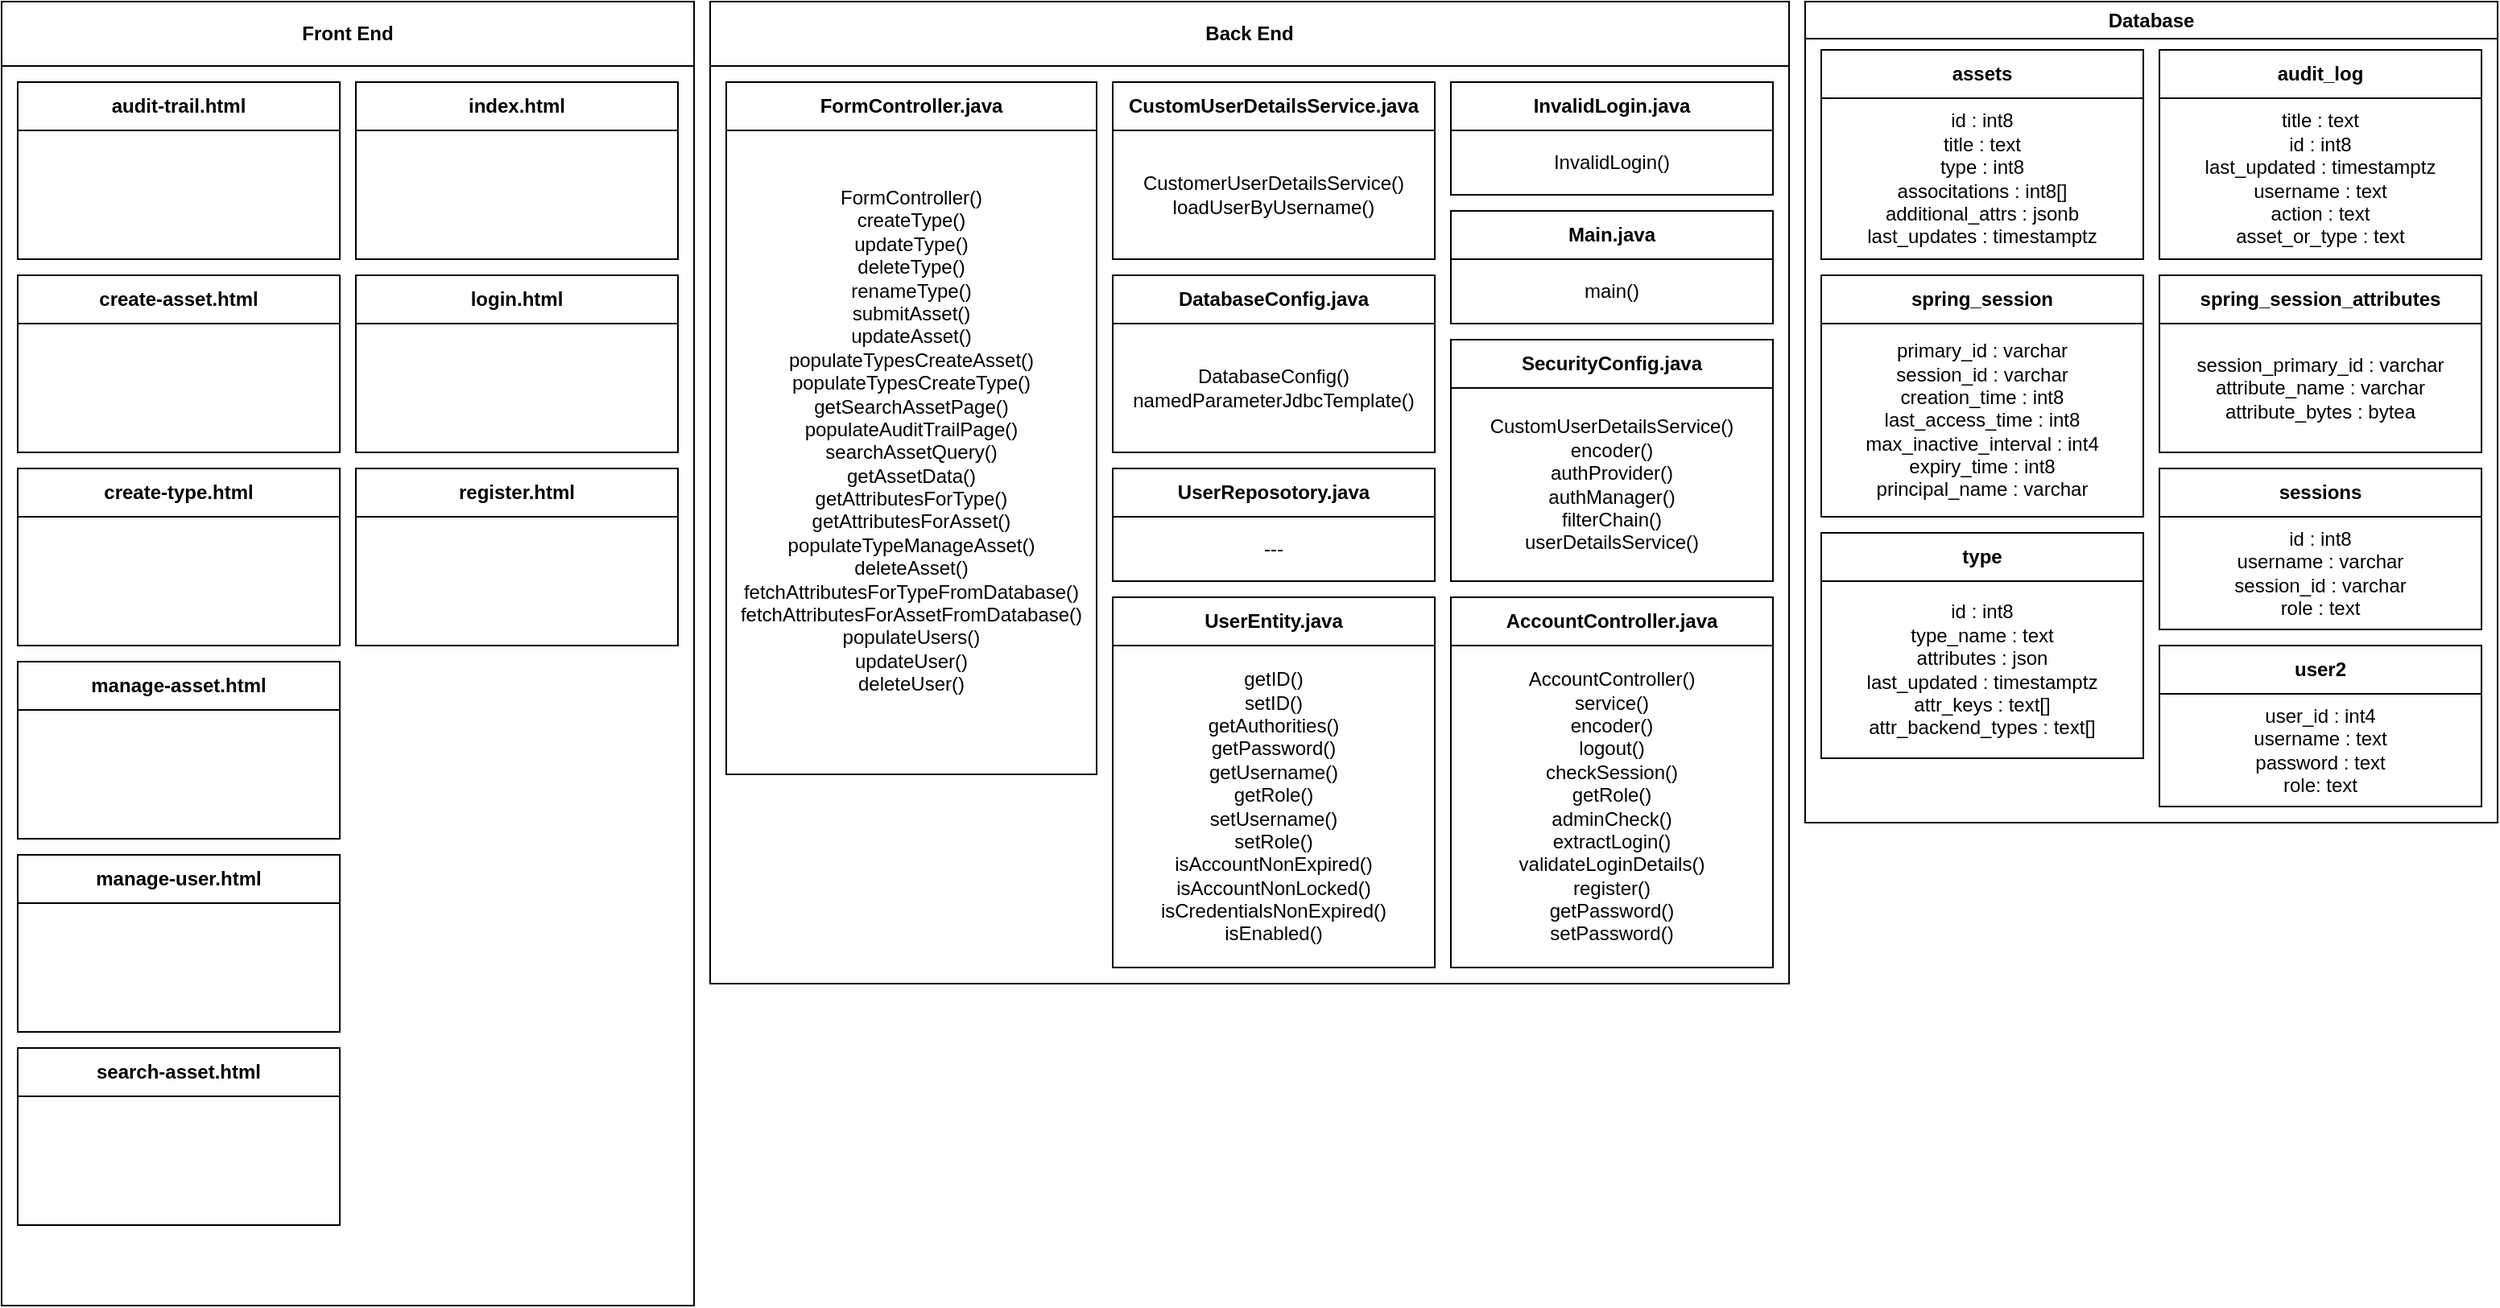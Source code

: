 <mxfile version="23.1.5" type="device">
  <diagram name="Page-1" id="bBArENPze_WZkHC25wu2">
    <mxGraphModel dx="2286" dy="844" grid="1" gridSize="10" guides="1" tooltips="1" connect="1" arrows="1" fold="1" page="0" pageScale="1" pageWidth="827" pageHeight="1169" math="0" shadow="0">
      <root>
        <mxCell id="0" />
        <mxCell id="1" parent="0" />
        <mxCell id="CBkBvnG_m12OV5zRL0R5-1" value="Back End" style="swimlane;whiteSpace=wrap;html=1;startSize=40;" vertex="1" parent="1">
          <mxGeometry x="130" y="40" width="670" height="610" as="geometry" />
        </mxCell>
        <mxCell id="CBkBvnG_m12OV5zRL0R5-4" value="AccountController.java" style="swimlane;whiteSpace=wrap;html=1;startSize=30;" vertex="1" parent="CBkBvnG_m12OV5zRL0R5-1">
          <mxGeometry x="460" y="370" width="200" height="230" as="geometry" />
        </mxCell>
        <mxCell id="CBkBvnG_m12OV5zRL0R5-14" value="AccountController()&lt;br&gt;service()&lt;br&gt;encoder()&lt;br&gt;logout()&lt;br&gt;checkSession()&lt;br&gt;getRole()&lt;div&gt;adminCheck()&lt;br style=&quot;border-color: var(--border-color);&quot;&gt;&lt;/div&gt;&lt;div&gt;extractLogin()&lt;br style=&quot;border-color: var(--border-color);&quot;&gt;&lt;/div&gt;&lt;div&gt;validateLoginDetails()&lt;/div&gt;&lt;div&gt;register()&lt;br style=&quot;border-color: var(--border-color);&quot;&gt;&lt;/div&gt;&lt;div&gt;getPassword()&lt;/div&gt;&lt;div&gt;setPassword()&lt;/div&gt;" style="whiteSpace=wrap;html=1;" vertex="1" parent="CBkBvnG_m12OV5zRL0R5-4">
          <mxGeometry y="30" width="200" height="200" as="geometry" />
        </mxCell>
        <mxCell id="CBkBvnG_m12OV5zRL0R5-5" value="CustomUserDetailsService.java" style="swimlane;whiteSpace=wrap;html=1;startSize=30;" vertex="1" parent="CBkBvnG_m12OV5zRL0R5-1">
          <mxGeometry x="250" y="50" width="200" height="110" as="geometry" />
        </mxCell>
        <mxCell id="CBkBvnG_m12OV5zRL0R5-15" value="CustomerUserDetailsService()&lt;br&gt;loadUserByUsername()" style="whiteSpace=wrap;html=1;" vertex="1" parent="CBkBvnG_m12OV5zRL0R5-5">
          <mxGeometry y="30" width="200" height="80" as="geometry" />
        </mxCell>
        <mxCell id="CBkBvnG_m12OV5zRL0R5-6" value="DatabaseConfig.java" style="swimlane;whiteSpace=wrap;html=1;startSize=30;" vertex="1" parent="CBkBvnG_m12OV5zRL0R5-1">
          <mxGeometry x="250" y="170" width="200" height="110" as="geometry" />
        </mxCell>
        <mxCell id="CBkBvnG_m12OV5zRL0R5-16" value="DatabaseConfig()&lt;br&gt;namedParameterJdbcTemplate()" style="whiteSpace=wrap;html=1;" vertex="1" parent="CBkBvnG_m12OV5zRL0R5-6">
          <mxGeometry y="30" width="200" height="80" as="geometry" />
        </mxCell>
        <mxCell id="CBkBvnG_m12OV5zRL0R5-8" value="InvalidLogin.java" style="swimlane;whiteSpace=wrap;html=1;startSize=30;" vertex="1" parent="CBkBvnG_m12OV5zRL0R5-1">
          <mxGeometry x="460" y="50" width="200" height="70" as="geometry" />
        </mxCell>
        <mxCell id="CBkBvnG_m12OV5zRL0R5-17" value="InvalidLogin()" style="whiteSpace=wrap;html=1;" vertex="1" parent="CBkBvnG_m12OV5zRL0R5-8">
          <mxGeometry y="30" width="200" height="40" as="geometry" />
        </mxCell>
        <mxCell id="CBkBvnG_m12OV5zRL0R5-9" value="Main.java" style="swimlane;whiteSpace=wrap;html=1;startSize=30;" vertex="1" parent="CBkBvnG_m12OV5zRL0R5-1">
          <mxGeometry x="460" y="130" width="200" height="70" as="geometry" />
        </mxCell>
        <mxCell id="CBkBvnG_m12OV5zRL0R5-19" value="main()" style="whiteSpace=wrap;html=1;" vertex="1" parent="CBkBvnG_m12OV5zRL0R5-9">
          <mxGeometry y="30" width="200" height="40" as="geometry" />
        </mxCell>
        <mxCell id="CBkBvnG_m12OV5zRL0R5-10" value="SecurityConfig.java" style="swimlane;whiteSpace=wrap;html=1;startSize=30;" vertex="1" parent="CBkBvnG_m12OV5zRL0R5-1">
          <mxGeometry x="460" y="210" width="200" height="150" as="geometry" />
        </mxCell>
        <mxCell id="CBkBvnG_m12OV5zRL0R5-20" value="CustomUserDetailsService()&lt;div&gt;encoder()&lt;/div&gt;&lt;div&gt;authProvider()&lt;/div&gt;&lt;div&gt;authManager()&lt;/div&gt;&lt;div&gt;filterChain()&lt;/div&gt;&lt;div&gt;userDetailsService()&lt;/div&gt;" style="whiteSpace=wrap;html=1;" vertex="1" parent="CBkBvnG_m12OV5zRL0R5-10">
          <mxGeometry y="30" width="200" height="120" as="geometry" />
        </mxCell>
        <mxCell id="CBkBvnG_m12OV5zRL0R5-12" value="UserReposotory.java" style="swimlane;whiteSpace=wrap;html=1;startSize=30;" vertex="1" parent="CBkBvnG_m12OV5zRL0R5-1">
          <mxGeometry x="250" y="290" width="200" height="70" as="geometry" />
        </mxCell>
        <mxCell id="CBkBvnG_m12OV5zRL0R5-24" value="---" style="whiteSpace=wrap;html=1;" vertex="1" parent="CBkBvnG_m12OV5zRL0R5-12">
          <mxGeometry y="30" width="200" height="40" as="geometry" />
        </mxCell>
        <mxCell id="CBkBvnG_m12OV5zRL0R5-11" value="UserEntity.java" style="swimlane;whiteSpace=wrap;html=1;startSize=30;" vertex="1" parent="CBkBvnG_m12OV5zRL0R5-1">
          <mxGeometry x="250" y="370" width="200" height="230" as="geometry" />
        </mxCell>
        <mxCell id="CBkBvnG_m12OV5zRL0R5-25" value="getID()&lt;br&gt;setID()&lt;br&gt;getAuthorities()&lt;br&gt;getPassword()&lt;br&gt;getUsername()&lt;br&gt;getRole()&lt;br&gt;setUsername()&lt;br&gt;setRole()&lt;br&gt;isAccountNonExpired()&lt;div&gt;isAccountNonLocked()&lt;br&gt;&lt;/div&gt;&lt;div&gt;isCredentialsNonExpired()&lt;br&gt;&lt;/div&gt;&lt;div&gt;isEnabled()&lt;/div&gt;" style="whiteSpace=wrap;html=1;" vertex="1" parent="CBkBvnG_m12OV5zRL0R5-11">
          <mxGeometry y="30" width="200" height="200" as="geometry" />
        </mxCell>
        <mxCell id="CBkBvnG_m12OV5zRL0R5-7" value="FormController.java" style="swimlane;whiteSpace=wrap;html=1;startSize=30;" vertex="1" parent="CBkBvnG_m12OV5zRL0R5-1">
          <mxGeometry x="10" y="50" width="230" height="430" as="geometry" />
        </mxCell>
        <mxCell id="CBkBvnG_m12OV5zRL0R5-26" value="FormController()&lt;br&gt;createType()&lt;br&gt;updateType()&lt;br&gt;deleteType()&lt;br&gt;renameType()&lt;br&gt;submitAsset()&lt;br&gt;updateAsset()&lt;br&gt;populateTypesCreateAsset()&lt;br&gt;populateTypesCreateType()&lt;br&gt;getSearchAssetPage()&lt;br&gt;populateAuditTrailPage()&lt;br&gt;searchAssetQuery()&lt;br&gt;getAssetData()&lt;br&gt;getAttributesForType()&lt;br&gt;getAttributesForAsset()&lt;br&gt;populateTypeManageAsset()&lt;br&gt;deleteAsset()&lt;br&gt;fetchAttributesForTypeFromDatabase()&lt;br&gt;fetchAttributesForAssetFromDatabase()&lt;br&gt;populateUsers()&lt;br&gt;updateUser()&lt;br&gt;deleteUser()&lt;div&gt;&lt;br/&gt;&lt;/div&gt;" style="whiteSpace=wrap;html=1;" vertex="1" parent="CBkBvnG_m12OV5zRL0R5-7">
          <mxGeometry y="30" width="230" height="400" as="geometry" />
        </mxCell>
        <mxCell id="CBkBvnG_m12OV5zRL0R5-2" value="Front End" style="swimlane;whiteSpace=wrap;html=1;startSize=40;" vertex="1" parent="1">
          <mxGeometry x="-310" y="40" width="430" height="810" as="geometry" />
        </mxCell>
        <mxCell id="CBkBvnG_m12OV5zRL0R5-27" value="index.html" style="swimlane;whiteSpace=wrap;html=1;startSize=30;" vertex="1" parent="CBkBvnG_m12OV5zRL0R5-2">
          <mxGeometry x="220" y="50" width="200" height="110" as="geometry" />
        </mxCell>
        <mxCell id="CBkBvnG_m12OV5zRL0R5-28" value="" style="whiteSpace=wrap;html=1;" vertex="1" parent="CBkBvnG_m12OV5zRL0R5-27">
          <mxGeometry y="30" width="200" height="80" as="geometry" />
        </mxCell>
        <mxCell id="CBkBvnG_m12OV5zRL0R5-29" value="login.html" style="swimlane;whiteSpace=wrap;html=1;startSize=30;" vertex="1" parent="CBkBvnG_m12OV5zRL0R5-2">
          <mxGeometry x="220" y="170" width="200" height="110" as="geometry" />
        </mxCell>
        <mxCell id="CBkBvnG_m12OV5zRL0R5-30" value="" style="whiteSpace=wrap;html=1;" vertex="1" parent="CBkBvnG_m12OV5zRL0R5-29">
          <mxGeometry y="30" width="200" height="80" as="geometry" />
        </mxCell>
        <mxCell id="CBkBvnG_m12OV5zRL0R5-33" value="register.html" style="swimlane;whiteSpace=wrap;html=1;startSize=30;" vertex="1" parent="CBkBvnG_m12OV5zRL0R5-2">
          <mxGeometry x="220" y="290" width="200" height="110" as="geometry" />
        </mxCell>
        <mxCell id="CBkBvnG_m12OV5zRL0R5-34" value="" style="whiteSpace=wrap;html=1;" vertex="1" parent="CBkBvnG_m12OV5zRL0R5-33">
          <mxGeometry y="30" width="200" height="80" as="geometry" />
        </mxCell>
        <mxCell id="CBkBvnG_m12OV5zRL0R5-35" value="audit-trail.html" style="swimlane;whiteSpace=wrap;html=1;startSize=30;" vertex="1" parent="CBkBvnG_m12OV5zRL0R5-2">
          <mxGeometry x="10" y="50" width="200" height="110" as="geometry" />
        </mxCell>
        <mxCell id="CBkBvnG_m12OV5zRL0R5-36" value="" style="whiteSpace=wrap;html=1;" vertex="1" parent="CBkBvnG_m12OV5zRL0R5-35">
          <mxGeometry y="30" width="200" height="80" as="geometry" />
        </mxCell>
        <mxCell id="CBkBvnG_m12OV5zRL0R5-37" value="create-asset.html" style="swimlane;whiteSpace=wrap;html=1;startSize=30;" vertex="1" parent="CBkBvnG_m12OV5zRL0R5-2">
          <mxGeometry x="10" y="170" width="200" height="110" as="geometry" />
        </mxCell>
        <mxCell id="CBkBvnG_m12OV5zRL0R5-38" value="" style="whiteSpace=wrap;html=1;" vertex="1" parent="CBkBvnG_m12OV5zRL0R5-37">
          <mxGeometry y="30" width="200" height="80" as="geometry" />
        </mxCell>
        <mxCell id="CBkBvnG_m12OV5zRL0R5-39" value="create-type.html" style="swimlane;whiteSpace=wrap;html=1;startSize=30;" vertex="1" parent="CBkBvnG_m12OV5zRL0R5-2">
          <mxGeometry x="10" y="290" width="200" height="110" as="geometry" />
        </mxCell>
        <mxCell id="CBkBvnG_m12OV5zRL0R5-40" value="" style="whiteSpace=wrap;html=1;" vertex="1" parent="CBkBvnG_m12OV5zRL0R5-39">
          <mxGeometry y="30" width="200" height="80" as="geometry" />
        </mxCell>
        <mxCell id="CBkBvnG_m12OV5zRL0R5-41" value="manage-asset.html" style="swimlane;whiteSpace=wrap;html=1;startSize=30;" vertex="1" parent="CBkBvnG_m12OV5zRL0R5-2">
          <mxGeometry x="10" y="410" width="200" height="110" as="geometry" />
        </mxCell>
        <mxCell id="CBkBvnG_m12OV5zRL0R5-42" value="" style="whiteSpace=wrap;html=1;" vertex="1" parent="CBkBvnG_m12OV5zRL0R5-41">
          <mxGeometry y="30" width="200" height="80" as="geometry" />
        </mxCell>
        <mxCell id="CBkBvnG_m12OV5zRL0R5-43" value="manage-user.html" style="swimlane;whiteSpace=wrap;html=1;startSize=30;" vertex="1" parent="CBkBvnG_m12OV5zRL0R5-2">
          <mxGeometry x="10" y="530" width="200" height="110" as="geometry" />
        </mxCell>
        <mxCell id="CBkBvnG_m12OV5zRL0R5-44" value="" style="whiteSpace=wrap;html=1;" vertex="1" parent="CBkBvnG_m12OV5zRL0R5-43">
          <mxGeometry y="30" width="200" height="80" as="geometry" />
        </mxCell>
        <mxCell id="CBkBvnG_m12OV5zRL0R5-47" value="search-asset.html" style="swimlane;whiteSpace=wrap;html=1;startSize=30;" vertex="1" parent="CBkBvnG_m12OV5zRL0R5-2">
          <mxGeometry x="10" y="650" width="200" height="110" as="geometry" />
        </mxCell>
        <mxCell id="CBkBvnG_m12OV5zRL0R5-48" value="" style="whiteSpace=wrap;html=1;" vertex="1" parent="CBkBvnG_m12OV5zRL0R5-47">
          <mxGeometry y="30" width="200" height="80" as="geometry" />
        </mxCell>
        <mxCell id="CBkBvnG_m12OV5zRL0R5-3" value="Database" style="swimlane;whiteSpace=wrap;html=1;" vertex="1" parent="1">
          <mxGeometry x="810" y="40" width="430" height="510" as="geometry" />
        </mxCell>
        <mxCell id="CBkBvnG_m12OV5zRL0R5-51" value="assets" style="swimlane;whiteSpace=wrap;html=1;startSize=30;" vertex="1" parent="CBkBvnG_m12OV5zRL0R5-3">
          <mxGeometry x="10" y="30" width="200" height="130" as="geometry" />
        </mxCell>
        <mxCell id="CBkBvnG_m12OV5zRL0R5-52" value="id : int8&lt;br&gt;title : text&lt;br&gt;type : int8&lt;br&gt;associtations : int8[]&lt;br&gt;additional_attrs : jsonb&lt;br&gt;last_updates : timestamptz" style="whiteSpace=wrap;html=1;" vertex="1" parent="CBkBvnG_m12OV5zRL0R5-51">
          <mxGeometry y="30" width="200" height="100" as="geometry" />
        </mxCell>
        <mxCell id="CBkBvnG_m12OV5zRL0R5-53" value="audit_log" style="swimlane;whiteSpace=wrap;html=1;startSize=30;" vertex="1" parent="CBkBvnG_m12OV5zRL0R5-3">
          <mxGeometry x="220" y="30" width="200" height="130" as="geometry" />
        </mxCell>
        <mxCell id="CBkBvnG_m12OV5zRL0R5-54" value="title : text&lt;br&gt;id : int8&lt;br&gt;last_updated : timestamptz&lt;br&gt;username : text&lt;br&gt;action : text&lt;br&gt;asset_or_type : text" style="whiteSpace=wrap;html=1;" vertex="1" parent="CBkBvnG_m12OV5zRL0R5-53">
          <mxGeometry y="30" width="200" height="100" as="geometry" />
        </mxCell>
        <mxCell id="CBkBvnG_m12OV5zRL0R5-55" value="sessions" style="swimlane;whiteSpace=wrap;html=1;startSize=30;" vertex="1" parent="CBkBvnG_m12OV5zRL0R5-3">
          <mxGeometry x="220" y="290" width="200" height="100" as="geometry" />
        </mxCell>
        <mxCell id="CBkBvnG_m12OV5zRL0R5-56" value="id : int8&lt;br&gt;username : varchar&lt;br&gt;session_id : varchar&lt;br&gt;role : text" style="whiteSpace=wrap;html=1;" vertex="1" parent="CBkBvnG_m12OV5zRL0R5-55">
          <mxGeometry y="30" width="200" height="70" as="geometry" />
        </mxCell>
        <mxCell id="CBkBvnG_m12OV5zRL0R5-57" value="spring_session" style="swimlane;whiteSpace=wrap;html=1;startSize=30;" vertex="1" parent="CBkBvnG_m12OV5zRL0R5-3">
          <mxGeometry x="10" y="170" width="200" height="150" as="geometry" />
        </mxCell>
        <mxCell id="CBkBvnG_m12OV5zRL0R5-58" value="primary_id : varchar&lt;br&gt;session_id : varchar&lt;br&gt;creation_time : int8&lt;br&gt;last_access_time : int8&lt;br&gt;max_inactive_interval : int4&lt;br&gt;expiry_time : int8&lt;br&gt;principal_name : varchar" style="whiteSpace=wrap;html=1;" vertex="1" parent="CBkBvnG_m12OV5zRL0R5-57">
          <mxGeometry y="30" width="200" height="120" as="geometry" />
        </mxCell>
        <mxCell id="CBkBvnG_m12OV5zRL0R5-59" value="spring_session_attributes" style="swimlane;whiteSpace=wrap;html=1;startSize=30;" vertex="1" parent="CBkBvnG_m12OV5zRL0R5-3">
          <mxGeometry x="220" y="170" width="200" height="110" as="geometry" />
        </mxCell>
        <mxCell id="CBkBvnG_m12OV5zRL0R5-60" value="session_primary_id : varchar&lt;br&gt;attribute_name : varchar&lt;br&gt;attribute_bytes : bytea" style="whiteSpace=wrap;html=1;" vertex="1" parent="CBkBvnG_m12OV5zRL0R5-59">
          <mxGeometry y="30" width="200" height="80" as="geometry" />
        </mxCell>
        <mxCell id="CBkBvnG_m12OV5zRL0R5-61" value="type" style="swimlane;whiteSpace=wrap;html=1;startSize=30;" vertex="1" parent="CBkBvnG_m12OV5zRL0R5-3">
          <mxGeometry x="10" y="330" width="200" height="140" as="geometry" />
        </mxCell>
        <mxCell id="CBkBvnG_m12OV5zRL0R5-62" value="id : int8&lt;br&gt;type_name : text&lt;br&gt;attributes : json&lt;br&gt;last_updated : timestamptz&lt;br&gt;attr_keys : text[]&lt;br&gt;attr_backend_types : text[]" style="whiteSpace=wrap;html=1;" vertex="1" parent="CBkBvnG_m12OV5zRL0R5-61">
          <mxGeometry y="30" width="200" height="110" as="geometry" />
        </mxCell>
        <mxCell id="CBkBvnG_m12OV5zRL0R5-49" value="user2" style="swimlane;whiteSpace=wrap;html=1;startSize=30;" vertex="1" parent="CBkBvnG_m12OV5zRL0R5-3">
          <mxGeometry x="220" y="400" width="200" height="100" as="geometry" />
        </mxCell>
        <mxCell id="CBkBvnG_m12OV5zRL0R5-50" value="user_id : int4&lt;br&gt;username : text&lt;br&gt;password : text&lt;br&gt;role: text" style="whiteSpace=wrap;html=1;" vertex="1" parent="CBkBvnG_m12OV5zRL0R5-49">
          <mxGeometry y="30" width="200" height="70" as="geometry" />
        </mxCell>
      </root>
    </mxGraphModel>
  </diagram>
</mxfile>
